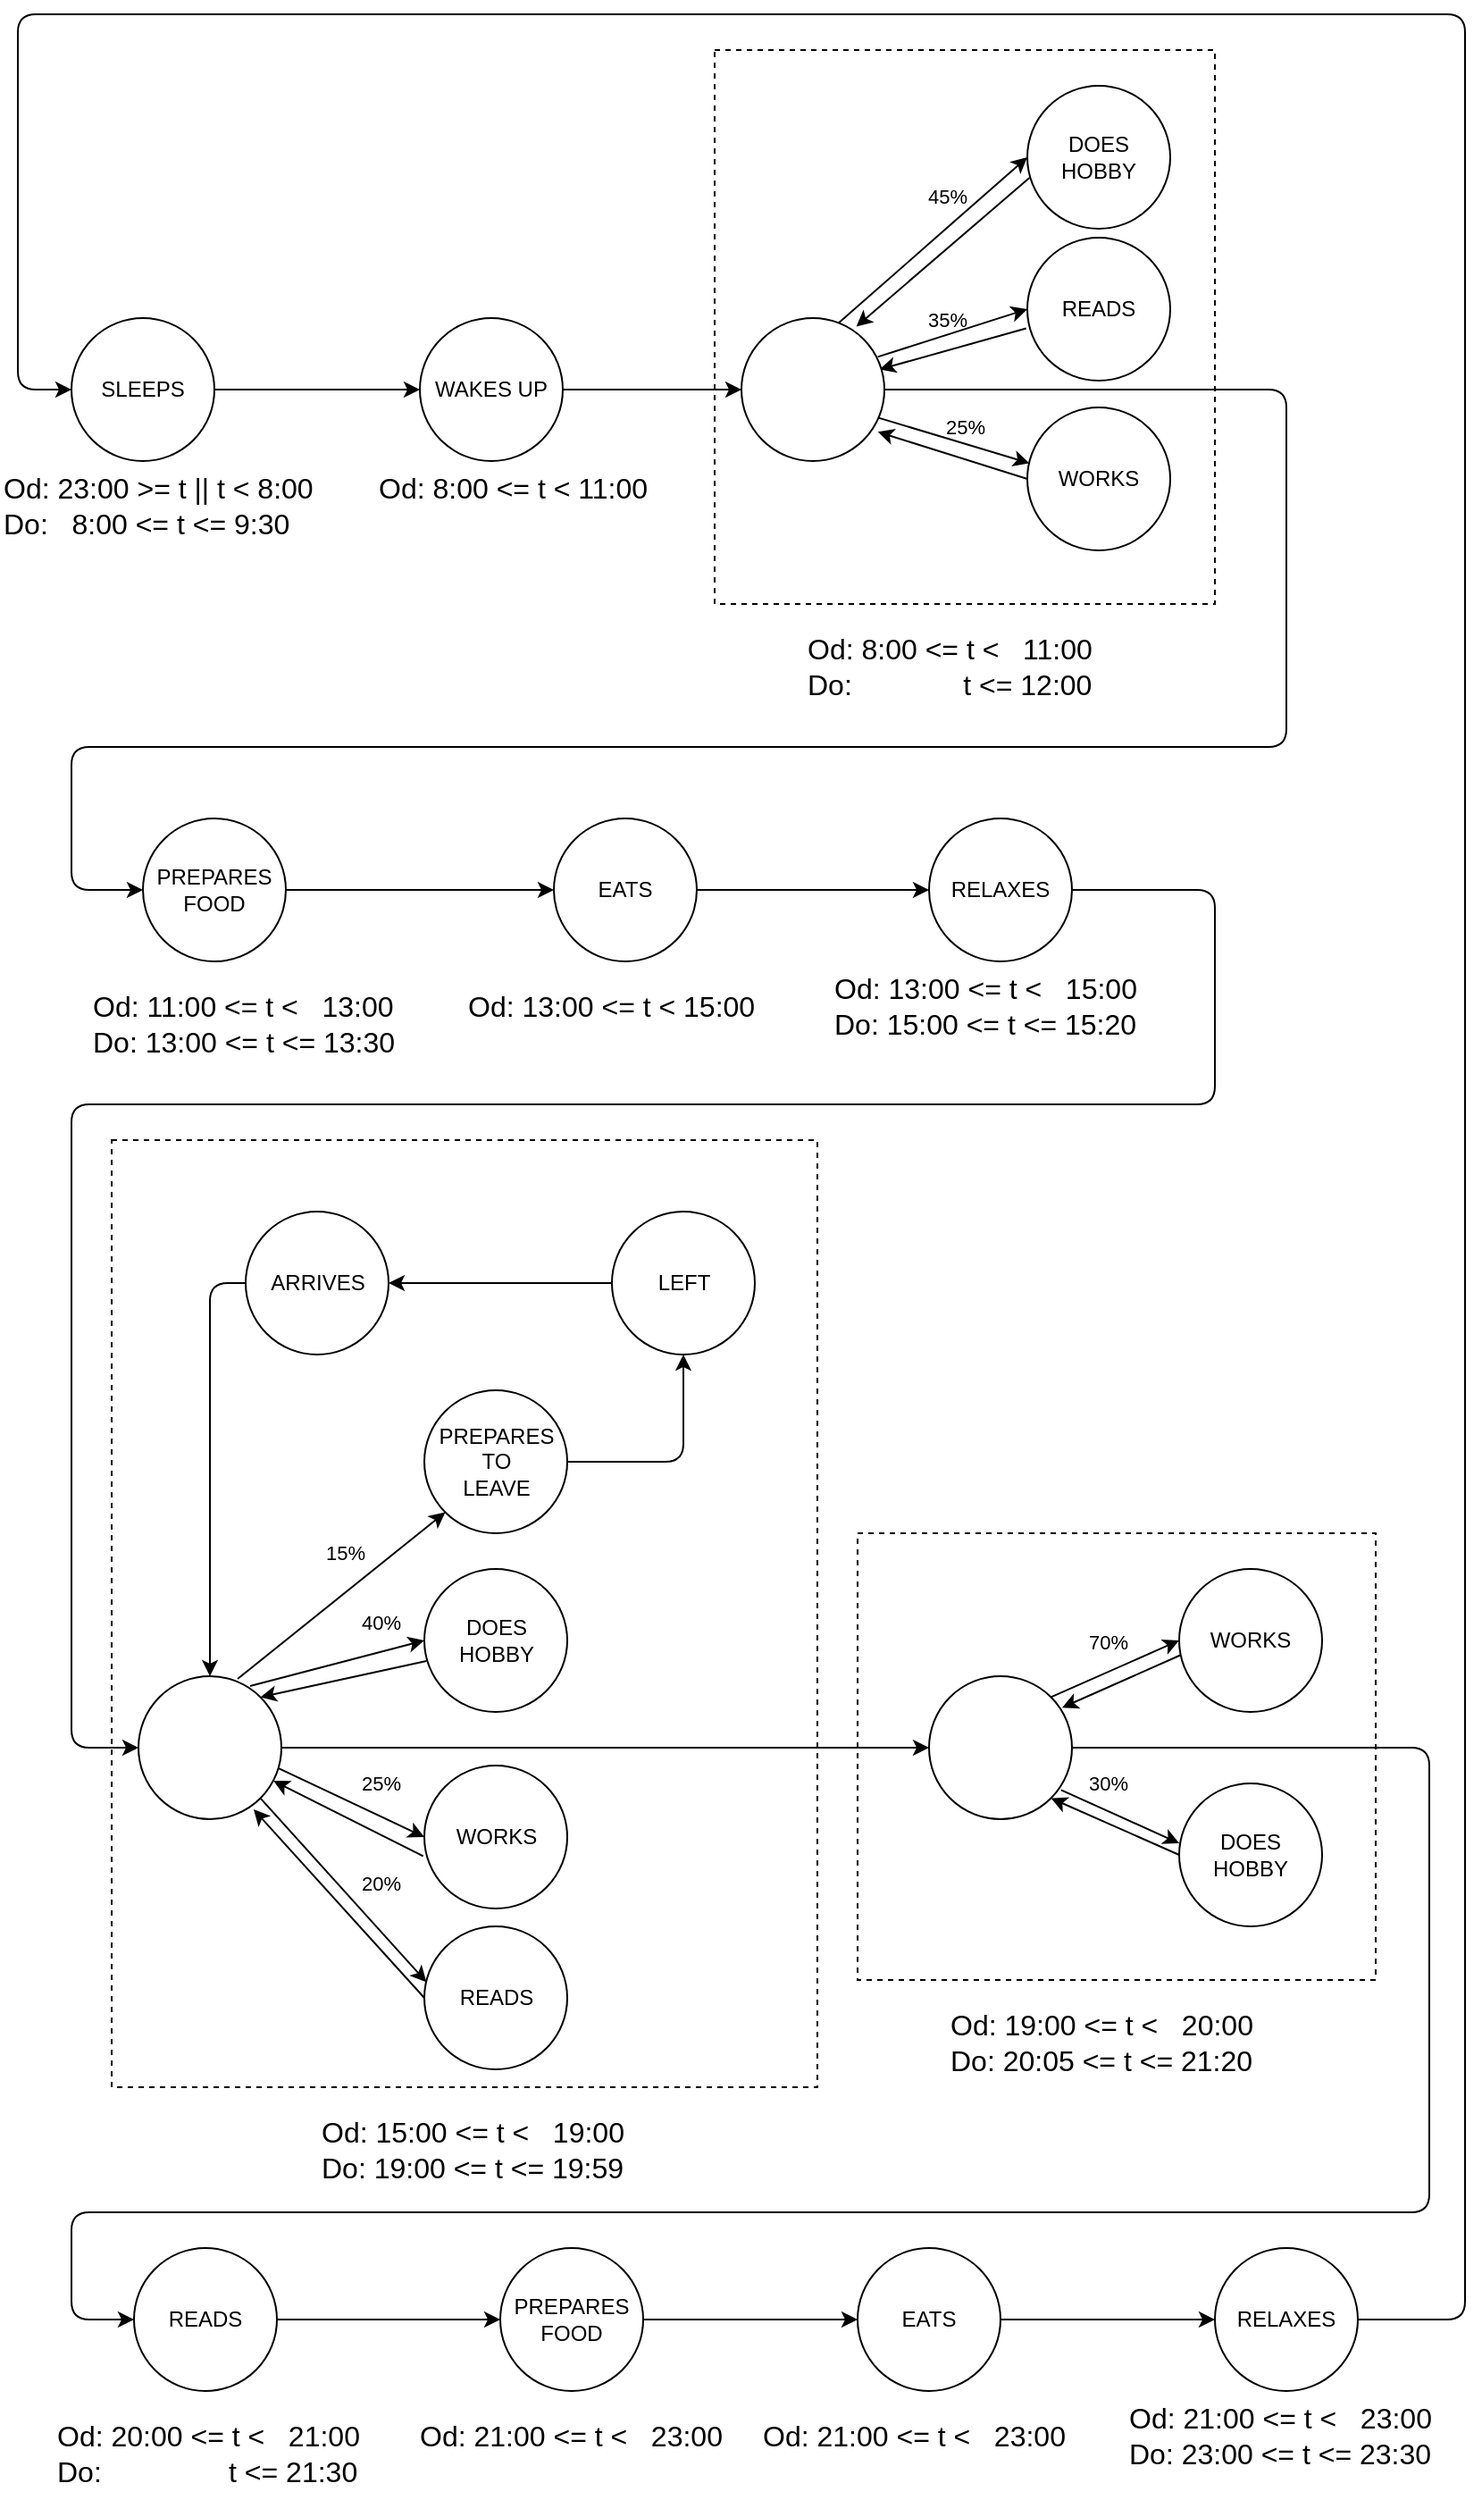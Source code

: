 <mxfile>
    <diagram id="QR7wHQUq4zXBtFgrkhOO" name="Page-1">
        <mxGraphModel dx="1172" dy="840" grid="1" gridSize="10" guides="1" tooltips="1" connect="1" arrows="1" fold="1" page="1" pageScale="1" pageWidth="850" pageHeight="1100" math="0" shadow="0">
            <root>
                <mxCell id="0"/>
                <mxCell id="1" parent="0"/>
                <mxCell id="92" value="" style="rounded=0;whiteSpace=wrap;html=1;fillColor=none;dashed=1;" parent="1" vertex="1">
                    <mxGeometry x="480" y="880" width="290" height="250" as="geometry"/>
                </mxCell>
                <mxCell id="47" value="" style="rounded=0;whiteSpace=wrap;html=1;fillColor=none;dashed=1;" parent="1" vertex="1">
                    <mxGeometry x="400" y="50" width="280" height="310" as="geometry"/>
                </mxCell>
                <mxCell id="16" style="edgeStyle=none;html=1;entryX=0;entryY=0.5;entryDx=0;entryDy=0;exitX=1;exitY=0.5;exitDx=0;exitDy=0;" parent="1" source="2" target="3" edge="1">
                    <mxGeometry relative="1" as="geometry"/>
                </mxCell>
                <mxCell id="2" value="SLEEPS" style="ellipse;whiteSpace=wrap;html=1;aspect=fixed;" parent="1" vertex="1">
                    <mxGeometry x="40" y="200" width="80" height="80" as="geometry"/>
                </mxCell>
                <mxCell id="149" style="edgeStyle=none;html=1;exitX=1;exitY=0.5;exitDx=0;exitDy=0;entryX=0;entryY=0.5;entryDx=0;entryDy=0;" edge="1" parent="1" source="3" target="29">
                    <mxGeometry relative="1" as="geometry"/>
                </mxCell>
                <mxCell id="3" value="WAKES UP" style="ellipse;whiteSpace=wrap;html=1;aspect=fixed;" parent="1" vertex="1">
                    <mxGeometry x="235" y="200" width="80" height="80" as="geometry"/>
                </mxCell>
                <mxCell id="40" style="edgeStyle=none;html=1;exitX=0.015;exitY=0.644;exitDx=0;exitDy=0;entryX=0.804;entryY=0.059;entryDx=0;entryDy=0;exitPerimeter=0;entryPerimeter=0;" parent="1" source="10" target="29" edge="1">
                    <mxGeometry relative="1" as="geometry">
                        <mxPoint x="575.32" y="116.68" as="sourcePoint"/>
                    </mxGeometry>
                </mxCell>
                <mxCell id="41" style="edgeStyle=none;html=1;exitX=-0.008;exitY=0.634;exitDx=0;exitDy=0;entryX=0.967;entryY=0.359;entryDx=0;entryDy=0;entryPerimeter=0;exitPerimeter=0;" parent="1" source="8" target="29" edge="1">
                    <mxGeometry relative="1" as="geometry"/>
                </mxCell>
                <mxCell id="8" value="READS" style="ellipse;whiteSpace=wrap;html=1;aspect=fixed;" parent="1" vertex="1">
                    <mxGeometry x="575" y="155" width="80" height="80" as="geometry"/>
                </mxCell>
                <mxCell id="9" value="WORKS" style="ellipse;whiteSpace=wrap;html=1;aspect=fixed;" parent="1" vertex="1">
                    <mxGeometry x="575" y="250" width="80" height="80" as="geometry"/>
                </mxCell>
                <mxCell id="42" style="edgeStyle=none;html=1;entryX=0.954;entryY=0.796;entryDx=0;entryDy=0;entryPerimeter=0;exitX=0;exitY=0.5;exitDx=0;exitDy=0;" parent="1" source="9" target="29" edge="1">
                    <mxGeometry relative="1" as="geometry">
                        <mxPoint x="560" y="290" as="sourcePoint"/>
                    </mxGeometry>
                </mxCell>
                <mxCell id="10" value="DOES&lt;br&gt;HOBBY" style="ellipse;whiteSpace=wrap;html=1;aspect=fixed;" parent="1" vertex="1">
                    <mxGeometry x="575" y="70" width="80" height="80" as="geometry"/>
                </mxCell>
                <mxCell id="52" style="edgeStyle=none;html=1;exitX=1;exitY=0.5;exitDx=0;exitDy=0;entryX=0;entryY=0.5;entryDx=0;entryDy=0;" parent="1" source="11" target="12" edge="1">
                    <mxGeometry relative="1" as="geometry"/>
                </mxCell>
                <mxCell id="11" value="PREPARES&lt;br&gt;FOOD" style="ellipse;whiteSpace=wrap;html=1;aspect=fixed;" parent="1" vertex="1">
                    <mxGeometry x="80" y="480" width="80" height="80" as="geometry"/>
                </mxCell>
                <mxCell id="55" style="edgeStyle=none;html=1;exitX=1;exitY=0.5;exitDx=0;exitDy=0;entryX=0;entryY=0.5;entryDx=0;entryDy=0;" parent="1" source="12" target="53" edge="1">
                    <mxGeometry relative="1" as="geometry"/>
                </mxCell>
                <mxCell id="12" value="EATS" style="ellipse;whiteSpace=wrap;html=1;aspect=fixed;" parent="1" vertex="1">
                    <mxGeometry x="310" y="480" width="80" height="80" as="geometry"/>
                </mxCell>
                <mxCell id="22" value="Od: 23:00 &amp;gt;= t || t &amp;lt; 8:00&lt;br&gt;&lt;div style=&quot;&quot;&gt;&lt;span style=&quot;background-color: initial;&quot;&gt;Do:&amp;nbsp; &amp;nbsp;8:00 &amp;lt;= t &amp;lt;= 9:30&lt;/span&gt;&lt;/div&gt;" style="text;html=1;align=left;verticalAlign=middle;resizable=0;points=[];autosize=1;strokeColor=none;fillColor=none;fontSize=16;" parent="1" vertex="1">
                    <mxGeometry y="280" width="200" height="50" as="geometry"/>
                </mxCell>
                <mxCell id="23" value="Od: 8:00 &amp;lt;= t &amp;lt; 11:00" style="text;html=1;align=left;verticalAlign=middle;resizable=0;points=[];autosize=1;strokeColor=none;fillColor=none;fontSize=16;" parent="1" vertex="1">
                    <mxGeometry x="210" y="280" width="170" height="30" as="geometry"/>
                </mxCell>
                <mxCell id="32" style="edgeStyle=none;html=1;exitX=0.667;exitY=0.046;exitDx=0;exitDy=0;entryX=0;entryY=0.5;entryDx=0;entryDy=0;exitPerimeter=0;" parent="1" source="29" target="10" edge="1">
                    <mxGeometry relative="1" as="geometry">
                        <mxPoint x="575" y="105" as="targetPoint"/>
                    </mxGeometry>
                </mxCell>
                <mxCell id="36" value="45%" style="edgeLabel;html=1;align=center;verticalAlign=middle;resizable=0;points=[];labelBackgroundColor=none;" parent="32" vertex="1" connectable="0">
                    <mxGeometry x="-0.186" y="-1" relative="1" as="geometry">
                        <mxPoint x="17" y="-34" as="offset"/>
                    </mxGeometry>
                </mxCell>
                <mxCell id="33" style="edgeStyle=none;html=1;exitX=0.954;exitY=0.271;exitDx=0;exitDy=0;entryX=0;entryY=0.5;entryDx=0;entryDy=0;exitPerimeter=0;" parent="1" source="29" target="8" edge="1">
                    <mxGeometry relative="1" as="geometry"/>
                </mxCell>
                <mxCell id="37" value="35%" style="edgeLabel;html=1;align=center;verticalAlign=middle;resizable=0;points=[];labelBackgroundColor=none;" parent="33" vertex="1" connectable="0">
                    <mxGeometry x="-0.473" y="-2" relative="1" as="geometry">
                        <mxPoint x="16" y="-16" as="offset"/>
                    </mxGeometry>
                </mxCell>
                <mxCell id="34" style="edgeStyle=none;html=1;exitX=0.954;exitY=0.696;exitDx=0;exitDy=0;exitPerimeter=0;entryX=0.015;entryY=0.39;entryDx=0;entryDy=0;entryPerimeter=0;" parent="1" source="29" target="9" edge="1">
                    <mxGeometry relative="1" as="geometry">
                        <mxPoint x="570" y="280" as="targetPoint"/>
                    </mxGeometry>
                </mxCell>
                <mxCell id="38" value="25%" style="edgeLabel;html=1;align=center;verticalAlign=middle;resizable=0;points=[];labelBackgroundColor=none;" parent="34" vertex="1" connectable="0">
                    <mxGeometry x="-0.24" relative="1" as="geometry">
                        <mxPoint x="16" y="-5" as="offset"/>
                    </mxGeometry>
                </mxCell>
                <mxCell id="46" style="edgeStyle=none;html=1;exitX=1;exitY=0.5;exitDx=0;exitDy=0;entryX=0;entryY=0.5;entryDx=0;entryDy=0;" parent="1" source="29" target="11" edge="1">
                    <mxGeometry relative="1" as="geometry">
                        <mxPoint x="535" y="560" as="targetPoint"/>
                        <Array as="points">
                            <mxPoint x="720" y="240"/>
                            <mxPoint x="720" y="440"/>
                            <mxPoint x="40" y="440"/>
                            <mxPoint x="40" y="520"/>
                        </Array>
                    </mxGeometry>
                </mxCell>
                <mxCell id="29" value="" style="ellipse;whiteSpace=wrap;html=1;aspect=fixed;" parent="1" vertex="1">
                    <mxGeometry x="415" y="200" width="80" height="80" as="geometry"/>
                </mxCell>
                <mxCell id="48" value="Od: 8:00 &amp;lt;= t &amp;lt;&amp;nbsp; &amp;nbsp;11:00&lt;br&gt;Do:&amp;nbsp; &amp;nbsp; &amp;nbsp; &amp;nbsp; &amp;nbsp; &amp;nbsp; &amp;nbsp; t &amp;lt;= 12:00" style="text;html=1;align=left;verticalAlign=middle;resizable=0;points=[];autosize=1;strokeColor=none;fillColor=none;fontSize=16;" parent="1" vertex="1">
                    <mxGeometry x="450" y="370" width="180" height="50" as="geometry"/>
                </mxCell>
                <mxCell id="49" value="Od: 11:00 &amp;lt;= t &amp;lt;&amp;nbsp; &amp;nbsp;13:00&lt;br&gt;Do: 13:00 &amp;lt;= t &amp;lt;= 13:30" style="text;html=1;align=left;verticalAlign=middle;resizable=0;points=[];autosize=1;strokeColor=none;fillColor=none;fontSize=16;" parent="1" vertex="1">
                    <mxGeometry x="50" y="570" width="190" height="50" as="geometry"/>
                </mxCell>
                <mxCell id="51" value="Od: 13:00 &amp;lt;= t &amp;lt; 15:00" style="text;html=1;align=left;verticalAlign=middle;resizable=0;points=[];autosize=1;strokeColor=none;fillColor=none;fontSize=16;" parent="1" vertex="1">
                    <mxGeometry x="260" y="570" width="180" height="30" as="geometry"/>
                </mxCell>
                <mxCell id="71" style="edgeStyle=none;html=1;exitX=1;exitY=0.5;exitDx=0;exitDy=0;entryX=0;entryY=0.5;entryDx=0;entryDy=0;" parent="1" source="53" target="69" edge="1">
                    <mxGeometry relative="1" as="geometry">
                        <Array as="points">
                            <mxPoint x="680" y="520"/>
                            <mxPoint x="680" y="640"/>
                            <mxPoint x="40" y="640"/>
                            <mxPoint x="40" y="1000"/>
                        </Array>
                    </mxGeometry>
                </mxCell>
                <mxCell id="53" value="RELAXES" style="ellipse;whiteSpace=wrap;html=1;aspect=fixed;" parent="1" vertex="1">
                    <mxGeometry x="520" y="480" width="80" height="80" as="geometry"/>
                </mxCell>
                <mxCell id="54" value="Od: 13:00 &amp;lt;= t &amp;lt;&amp;nbsp; &amp;nbsp;15:00&lt;br&gt;Do: 15:00 &amp;lt;= t &amp;lt;= 15:20" style="text;html=1;align=left;verticalAlign=middle;resizable=0;points=[];autosize=1;strokeColor=none;fillColor=none;fontSize=16;" parent="1" vertex="1">
                    <mxGeometry x="465" y="560" width="190" height="50" as="geometry"/>
                </mxCell>
                <mxCell id="56" value="" style="rounded=0;whiteSpace=wrap;html=1;fillColor=none;dashed=1;" parent="1" vertex="1">
                    <mxGeometry x="62.5" y="660" width="395" height="530" as="geometry"/>
                </mxCell>
                <mxCell id="57" style="edgeStyle=none;html=1;exitX=0.015;exitY=0.644;exitDx=0;exitDy=0;entryX=1;entryY=0;entryDx=0;entryDy=0;exitPerimeter=0;" parent="1" source="62" target="69" edge="1">
                    <mxGeometry relative="1" as="geometry">
                        <mxPoint x="237.82" y="876.68" as="sourcePoint"/>
                    </mxGeometry>
                </mxCell>
                <mxCell id="58" style="edgeStyle=none;html=1;exitX=-0.008;exitY=0.634;exitDx=0;exitDy=0;entryX=0.944;entryY=0.732;entryDx=0;entryDy=0;entryPerimeter=0;exitPerimeter=0;" parent="1" source="59" target="69" edge="1">
                    <mxGeometry relative="1" as="geometry"/>
                </mxCell>
                <mxCell id="59" value="WORKS" style="ellipse;whiteSpace=wrap;html=1;aspect=fixed;" parent="1" vertex="1">
                    <mxGeometry x="237.5" y="1010" width="80" height="80" as="geometry"/>
                </mxCell>
                <mxCell id="60" value="READS" style="ellipse;whiteSpace=wrap;html=1;aspect=fixed;" parent="1" vertex="1">
                    <mxGeometry x="237.5" y="1100" width="80" height="80" as="geometry"/>
                </mxCell>
                <mxCell id="61" style="edgeStyle=none;html=1;entryX=0.806;entryY=0.932;entryDx=0;entryDy=0;entryPerimeter=0;exitX=0;exitY=0.5;exitDx=0;exitDy=0;" parent="1" source="60" target="69" edge="1">
                    <mxGeometry relative="1" as="geometry">
                        <mxPoint x="222.5" y="1050" as="sourcePoint"/>
                    </mxGeometry>
                </mxCell>
                <mxCell id="62" value="DOES&lt;br&gt;HOBBY" style="ellipse;whiteSpace=wrap;html=1;aspect=fixed;" parent="1" vertex="1">
                    <mxGeometry x="237.5" y="900" width="80" height="80" as="geometry"/>
                </mxCell>
                <mxCell id="63" style="edgeStyle=none;html=1;exitX=0.781;exitY=0.069;exitDx=0;exitDy=0;entryX=0;entryY=0.5;entryDx=0;entryDy=0;exitPerimeter=0;" parent="1" source="69" target="62" edge="1">
                    <mxGeometry relative="1" as="geometry">
                        <mxPoint x="237.5" y="865" as="targetPoint"/>
                    </mxGeometry>
                </mxCell>
                <mxCell id="64" value="40%" style="edgeLabel;html=1;align=center;verticalAlign=middle;resizable=0;points=[];labelBackgroundColor=none;" parent="63" vertex="1" connectable="0">
                    <mxGeometry x="-0.186" y="-1" relative="1" as="geometry">
                        <mxPoint x="33" y="-26" as="offset"/>
                    </mxGeometry>
                </mxCell>
                <mxCell id="65" style="edgeStyle=none;html=1;exitX=0.981;exitY=0.644;exitDx=0;exitDy=0;entryX=0;entryY=0.5;entryDx=0;entryDy=0;exitPerimeter=0;" parent="1" source="69" target="59" edge="1">
                    <mxGeometry relative="1" as="geometry"/>
                </mxCell>
                <mxCell id="66" value="25%" style="edgeLabel;html=1;align=center;verticalAlign=middle;resizable=0;points=[];labelBackgroundColor=none;" parent="65" vertex="1" connectable="0">
                    <mxGeometry x="-0.473" y="-2" relative="1" as="geometry">
                        <mxPoint x="36" y="-4" as="offset"/>
                    </mxGeometry>
                </mxCell>
                <mxCell id="67" style="edgeStyle=none;html=1;exitX=1;exitY=1;exitDx=0;exitDy=0;entryX=0.015;entryY=0.39;entryDx=0;entryDy=0;entryPerimeter=0;" parent="1" source="69" target="60" edge="1">
                    <mxGeometry relative="1" as="geometry">
                        <mxPoint x="232.5" y="1040" as="targetPoint"/>
                    </mxGeometry>
                </mxCell>
                <mxCell id="68" value="20%" style="edgeLabel;html=1;align=center;verticalAlign=middle;resizable=0;points=[];labelBackgroundColor=none;" parent="67" vertex="1" connectable="0">
                    <mxGeometry x="-0.24" relative="1" as="geometry">
                        <mxPoint x="32" y="8" as="offset"/>
                    </mxGeometry>
                </mxCell>
                <mxCell id="73" style="edgeStyle=none;html=1;exitX=0.694;exitY=0.019;exitDx=0;exitDy=0;entryX=0;entryY=1;entryDx=0;entryDy=0;exitPerimeter=0;" parent="1" source="69" target="72" edge="1">
                    <mxGeometry relative="1" as="geometry"/>
                </mxCell>
                <mxCell id="74" value="15%" style="edgeLabel;html=1;align=center;verticalAlign=middle;resizable=0;points=[];labelBackgroundColor=none;" parent="73" vertex="1" connectable="0">
                    <mxGeometry x="0.275" y="-3" relative="1" as="geometry">
                        <mxPoint x="-16" y="-14" as="offset"/>
                    </mxGeometry>
                </mxCell>
                <mxCell id="81" style="edgeStyle=none;html=1;exitX=1;exitY=0.5;exitDx=0;exitDy=0;entryX=0;entryY=0.5;entryDx=0;entryDy=0;" parent="1" source="69" target="82" edge="1">
                    <mxGeometry relative="1" as="geometry">
                        <mxPoint x="1810" y="510.143" as="targetPoint"/>
                    </mxGeometry>
                </mxCell>
                <mxCell id="69" value="" style="ellipse;whiteSpace=wrap;html=1;aspect=fixed;" parent="1" vertex="1">
                    <mxGeometry x="77.5" y="960" width="80" height="80" as="geometry"/>
                </mxCell>
                <mxCell id="70" value="Od: 15:00 &amp;lt;= t &amp;lt;&amp;nbsp; &amp;nbsp;19:00&lt;br&gt;Do: 19:00 &amp;lt;= t &amp;lt;= 19:59" style="text;html=1;align=left;verticalAlign=middle;resizable=0;points=[];autosize=1;strokeColor=none;fillColor=none;fontSize=16;" parent="1" vertex="1">
                    <mxGeometry x="177.5" y="1200" width="190" height="50" as="geometry"/>
                </mxCell>
                <mxCell id="78" style="edgeStyle=none;html=1;exitX=1;exitY=0.5;exitDx=0;exitDy=0;entryX=0.5;entryY=1;entryDx=0;entryDy=0;" parent="1" source="72" target="76" edge="1">
                    <mxGeometry relative="1" as="geometry">
                        <Array as="points">
                            <mxPoint x="382.5" y="840"/>
                        </Array>
                    </mxGeometry>
                </mxCell>
                <mxCell id="72" value="PREPARES&lt;br&gt;TO&lt;br&gt;LEAVE" style="ellipse;whiteSpace=wrap;html=1;aspect=fixed;" parent="1" vertex="1">
                    <mxGeometry x="237.5" y="800" width="80" height="80" as="geometry"/>
                </mxCell>
                <mxCell id="79" style="edgeStyle=none;html=1;exitX=0;exitY=0.5;exitDx=0;exitDy=0;entryX=1;entryY=0.5;entryDx=0;entryDy=0;" parent="1" source="76" target="77" edge="1">
                    <mxGeometry relative="1" as="geometry"/>
                </mxCell>
                <mxCell id="76" value="LEFT" style="ellipse;whiteSpace=wrap;html=1;aspect=fixed;" parent="1" vertex="1">
                    <mxGeometry x="342.5" y="700" width="80" height="80" as="geometry"/>
                </mxCell>
                <mxCell id="80" style="edgeStyle=none;html=1;exitX=0;exitY=0.5;exitDx=0;exitDy=0;entryX=0.5;entryY=0;entryDx=0;entryDy=0;" parent="1" source="77" target="69" edge="1">
                    <mxGeometry relative="1" as="geometry">
                        <Array as="points">
                            <mxPoint x="117.5" y="740"/>
                        </Array>
                    </mxGeometry>
                </mxCell>
                <mxCell id="77" value="ARRIVES" style="ellipse;whiteSpace=wrap;html=1;aspect=fixed;" parent="1" vertex="1">
                    <mxGeometry x="137.5" y="700" width="80" height="80" as="geometry"/>
                </mxCell>
                <mxCell id="84" style="edgeStyle=none;html=1;exitX=1;exitY=0;exitDx=0;exitDy=0;entryX=0;entryY=0.5;entryDx=0;entryDy=0;" parent="1" source="82" target="83" edge="1">
                    <mxGeometry relative="1" as="geometry"/>
                </mxCell>
                <mxCell id="86" value="70%" style="edgeLabel;html=1;align=center;verticalAlign=middle;resizable=0;points=[];labelBackgroundColor=none;" parent="84" vertex="1" connectable="0">
                    <mxGeometry x="0.24" y="2" relative="1" as="geometry">
                        <mxPoint x="-12" y="-10" as="offset"/>
                    </mxGeometry>
                </mxCell>
                <mxCell id="88" style="edgeStyle=none;html=1;exitX=0.924;exitY=0.796;exitDx=0;exitDy=0;entryX=0.001;entryY=0.419;entryDx=0;entryDy=0;entryPerimeter=0;exitPerimeter=0;" parent="1" source="82" target="87" edge="1">
                    <mxGeometry relative="1" as="geometry"/>
                </mxCell>
                <mxCell id="91" value="30%" style="edgeLabel;html=1;align=center;verticalAlign=middle;resizable=0;points=[];labelBackgroundColor=none;" parent="88" vertex="1" connectable="0">
                    <mxGeometry x="0.26" relative="1" as="geometry">
                        <mxPoint x="-16" y="-23" as="offset"/>
                    </mxGeometry>
                </mxCell>
                <mxCell id="94" style="edgeStyle=none;html=1;entryX=0;entryY=0.5;entryDx=0;entryDy=0;" parent="1" source="82" target="95" edge="1">
                    <mxGeometry relative="1" as="geometry">
                        <mxPoint x="850" y="1000" as="targetPoint"/>
                        <Array as="points">
                            <mxPoint x="800" y="1000"/>
                            <mxPoint x="800" y="1260"/>
                            <mxPoint x="40" y="1260"/>
                            <mxPoint x="40" y="1320"/>
                        </Array>
                    </mxGeometry>
                </mxCell>
                <mxCell id="82" value="" style="ellipse;whiteSpace=wrap;html=1;aspect=fixed;" parent="1" vertex="1">
                    <mxGeometry x="520" y="960" width="80" height="80" as="geometry"/>
                </mxCell>
                <mxCell id="83" value="WORKS" style="ellipse;whiteSpace=wrap;html=1;aspect=fixed;" parent="1" vertex="1">
                    <mxGeometry x="660" y="900" width="80" height="80" as="geometry"/>
                </mxCell>
                <mxCell id="85" style="edgeStyle=none;html=1;exitX=0.008;exitY=0.603;exitDx=0;exitDy=0;entryX=0.931;entryY=0.22;entryDx=0;entryDy=0;entryPerimeter=0;exitPerimeter=0;" parent="1" source="83" target="82" edge="1">
                    <mxGeometry relative="1" as="geometry"/>
                </mxCell>
                <mxCell id="90" style="edgeStyle=none;html=1;exitX=0;exitY=0.5;exitDx=0;exitDy=0;entryX=1;entryY=1;entryDx=0;entryDy=0;" parent="1" source="87" target="82" edge="1">
                    <mxGeometry relative="1" as="geometry"/>
                </mxCell>
                <mxCell id="87" value="DOES HOBBY" style="ellipse;whiteSpace=wrap;html=1;aspect=fixed;" parent="1" vertex="1">
                    <mxGeometry x="660" y="1020" width="80" height="80" as="geometry"/>
                </mxCell>
                <mxCell id="93" value="Od: 19:00 &amp;lt;= t &amp;lt;&amp;nbsp; &amp;nbsp;20:00&lt;br&gt;Do: 20:05 &amp;lt;= t &amp;lt;= 21:20" style="text;html=1;align=left;verticalAlign=middle;resizable=0;points=[];autosize=1;strokeColor=none;fillColor=none;fontSize=16;" parent="1" vertex="1">
                    <mxGeometry x="530" y="1140" width="190" height="50" as="geometry"/>
                </mxCell>
                <mxCell id="97" style="edgeStyle=none;html=1;entryX=0;entryY=0.5;entryDx=0;entryDy=0;exitX=1;exitY=0.5;exitDx=0;exitDy=0;" parent="1" source="95" target="98" edge="1">
                    <mxGeometry relative="1" as="geometry">
                        <mxPoint x="2130" y="520.0" as="targetPoint"/>
                    </mxGeometry>
                </mxCell>
                <mxCell id="95" value="READS" style="ellipse;whiteSpace=wrap;html=1;aspect=fixed;" parent="1" vertex="1">
                    <mxGeometry x="75" y="1280" width="80" height="80" as="geometry"/>
                </mxCell>
                <mxCell id="96" value="Od: 20:00 &amp;lt;= t &amp;lt;&amp;nbsp; &amp;nbsp;21:00&lt;br&gt;Do:&amp;nbsp; &amp;nbsp; &amp;nbsp; &amp;nbsp; &amp;nbsp; &amp;nbsp; &amp;nbsp; &amp;nbsp; t &amp;lt;= 21:30" style="text;html=1;align=left;verticalAlign=middle;resizable=0;points=[];autosize=1;strokeColor=none;fillColor=none;fontSize=16;" parent="1" vertex="1">
                    <mxGeometry x="30" y="1370" width="190" height="50" as="geometry"/>
                </mxCell>
                <mxCell id="150" style="edgeStyle=none;html=1;exitX=1;exitY=0.5;exitDx=0;exitDy=0;entryX=0;entryY=0.5;entryDx=0;entryDy=0;" edge="1" parent="1" source="98" target="100">
                    <mxGeometry relative="1" as="geometry"/>
                </mxCell>
                <mxCell id="98" value="PREPARES FOOD" style="ellipse;whiteSpace=wrap;html=1;aspect=fixed;" parent="1" vertex="1">
                    <mxGeometry x="280" y="1280" width="80" height="80" as="geometry"/>
                </mxCell>
                <mxCell id="99" value="Od: 21:00 &amp;lt;= t &amp;lt;&amp;nbsp; &amp;nbsp;23:00&lt;br&gt;&lt;div&gt;&lt;br&gt;&lt;/div&gt;" style="text;html=1;align=left;verticalAlign=middle;resizable=0;points=[];autosize=1;strokeColor=none;fillColor=none;fontSize=16;" parent="1" vertex="1">
                    <mxGeometry x="232.5" y="1370" width="190" height="50" as="geometry"/>
                </mxCell>
                <mxCell id="151" style="edgeStyle=none;html=1;exitX=1;exitY=0.5;exitDx=0;exitDy=0;entryX=0;entryY=0.5;entryDx=0;entryDy=0;" edge="1" parent="1" source="100" target="103">
                    <mxGeometry relative="1" as="geometry"/>
                </mxCell>
                <mxCell id="100" value="EATS" style="ellipse;whiteSpace=wrap;html=1;aspect=fixed;" parent="1" vertex="1">
                    <mxGeometry x="480" y="1280" width="80" height="80" as="geometry"/>
                </mxCell>
                <mxCell id="102" value="Od: 21:00 &amp;lt;= t &amp;lt;&amp;nbsp; &amp;nbsp;23:00&lt;br&gt;&lt;div&gt;&lt;br&gt;&lt;/div&gt;" style="text;html=1;align=left;verticalAlign=middle;resizable=0;points=[];autosize=1;strokeColor=none;fillColor=none;fontSize=16;" parent="1" vertex="1">
                    <mxGeometry x="425" y="1370" width="190" height="50" as="geometry"/>
                </mxCell>
                <mxCell id="152" style="edgeStyle=none;html=1;exitX=1;exitY=0.5;exitDx=0;exitDy=0;entryX=0;entryY=0.5;entryDx=0;entryDy=0;" edge="1" parent="1" source="103" target="2">
                    <mxGeometry relative="1" as="geometry">
                        <Array as="points">
                            <mxPoint x="820" y="1320"/>
                            <mxPoint x="820" y="30"/>
                            <mxPoint x="10" y="30"/>
                            <mxPoint x="10" y="240"/>
                        </Array>
                    </mxGeometry>
                </mxCell>
                <mxCell id="103" value="RELAXES" style="ellipse;whiteSpace=wrap;html=1;aspect=fixed;" parent="1" vertex="1">
                    <mxGeometry x="680" y="1280" width="80" height="80" as="geometry"/>
                </mxCell>
                <mxCell id="105" value="Od: 21:00 &amp;lt;= t &amp;lt;&amp;nbsp; &amp;nbsp;23:00&lt;br&gt;&lt;div&gt;Do: 23:00 &amp;lt;= t &amp;lt;= 23:30&lt;/div&gt;" style="text;html=1;align=left;verticalAlign=middle;resizable=0;points=[];autosize=1;strokeColor=none;fillColor=none;fontSize=16;" parent="1" vertex="1">
                    <mxGeometry x="630" y="1360" width="190" height="50" as="geometry"/>
                </mxCell>
            </root>
        </mxGraphModel>
    </diagram>
</mxfile>